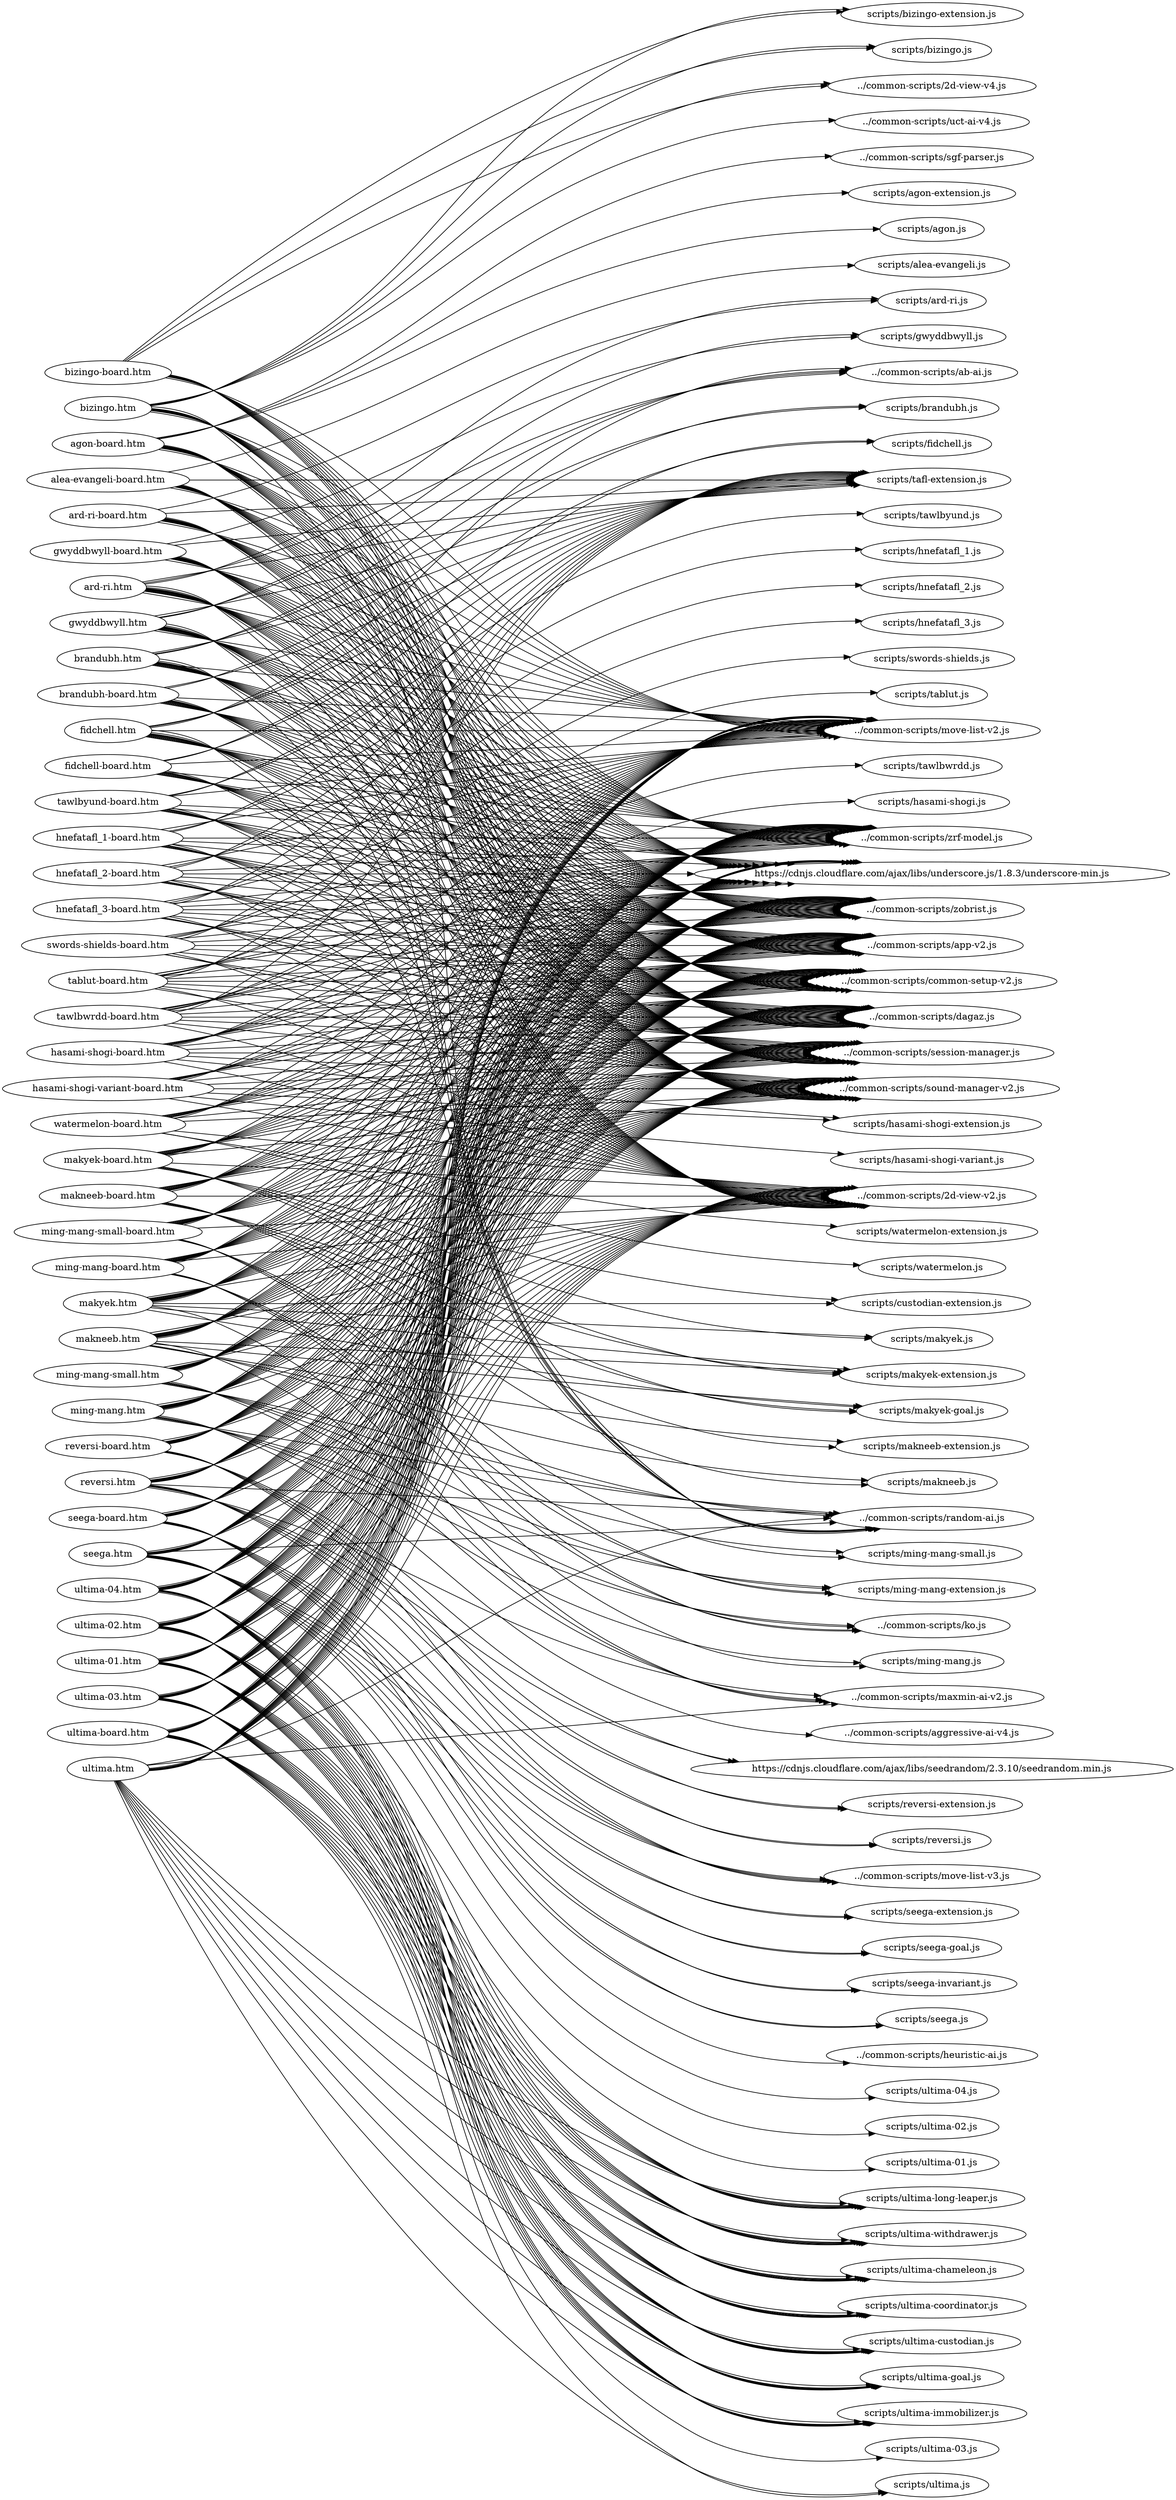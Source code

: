 digraph "graph" {
graph[ ranksep=10, rankdir = LR ];
  "agon-board.htm" -> "../common-scripts/2d-view-v2.js";
  "agon-board.htm" -> "../common-scripts/app-v2.js";
  "agon-board.htm" -> "../common-scripts/common-setup-v2.js";
  "agon-board.htm" -> "../common-scripts/dagaz.js";
  "agon-board.htm" -> "../common-scripts/move-list-v2.js";
  "agon-board.htm" -> "../common-scripts/session-manager.js";
  "agon-board.htm" -> "../common-scripts/sgf-parser.js";
  "agon-board.htm" -> "../common-scripts/sound-manager-v2.js";
  "agon-board.htm" -> "../common-scripts/zobrist.js";
  "agon-board.htm" -> "../common-scripts/zrf-model.js";
  "agon-board.htm" -> "https://cdnjs.cloudflare.com/ajax/libs/underscore.js/1.8.3/underscore-min.js";
  "agon-board.htm" -> "scripts/agon-extension.js";
  "agon-board.htm" -> "scripts/agon.js";
  "alea-evangeli-board.htm" -> "../common-scripts/2d-view-v2.js";
  "alea-evangeli-board.htm" -> "../common-scripts/app-v2.js";
  "alea-evangeli-board.htm" -> "../common-scripts/common-setup-v2.js";
  "alea-evangeli-board.htm" -> "../common-scripts/dagaz.js";
  "alea-evangeli-board.htm" -> "../common-scripts/move-list-v2.js";
  "alea-evangeli-board.htm" -> "../common-scripts/session-manager.js";
  "alea-evangeli-board.htm" -> "../common-scripts/sound-manager-v2.js";
  "alea-evangeli-board.htm" -> "../common-scripts/zobrist.js";
  "alea-evangeli-board.htm" -> "../common-scripts/zrf-model.js";
  "alea-evangeli-board.htm" -> "https://cdnjs.cloudflare.com/ajax/libs/underscore.js/1.8.3/underscore-min.js";
  "alea-evangeli-board.htm" -> "scripts/alea-evangeli.js";
  "alea-evangeli-board.htm" -> "scripts/tafl-extension.js";
  "ard-ri-board.htm" -> "../common-scripts/2d-view-v2.js";
  "ard-ri-board.htm" -> "../common-scripts/app-v2.js";
  "ard-ri-board.htm" -> "../common-scripts/common-setup-v2.js";
  "ard-ri-board.htm" -> "../common-scripts/dagaz.js";
  "ard-ri-board.htm" -> "../common-scripts/move-list-v2.js";
  "ard-ri-board.htm" -> "../common-scripts/session-manager.js";
  "ard-ri-board.htm" -> "../common-scripts/sound-manager-v2.js";
  "ard-ri-board.htm" -> "../common-scripts/zobrist.js";
  "ard-ri-board.htm" -> "../common-scripts/zrf-model.js";
  "ard-ri-board.htm" -> "https://cdnjs.cloudflare.com/ajax/libs/underscore.js/1.8.3/underscore-min.js";
  "ard-ri-board.htm" -> "scripts/ard-ri.js";
  "ard-ri-board.htm" -> "scripts/tafl-extension.js";
  "ard-ri.htm" -> "../common-scripts/2d-view-v2.js";
  "ard-ri.htm" -> "../common-scripts/ab-ai.js";
  "ard-ri.htm" -> "../common-scripts/app-v2.js";
  "ard-ri.htm" -> "../common-scripts/common-setup-v2.js";
  "ard-ri.htm" -> "../common-scripts/dagaz.js";
  "ard-ri.htm" -> "../common-scripts/move-list-v2.js";
  "ard-ri.htm" -> "../common-scripts/random-ai.js";
  "ard-ri.htm" -> "../common-scripts/session-manager.js";
  "ard-ri.htm" -> "../common-scripts/sound-manager-v2.js";
  "ard-ri.htm" -> "../common-scripts/zobrist.js";
  "ard-ri.htm" -> "../common-scripts/zrf-model.js";
  "ard-ri.htm" -> "https://cdnjs.cloudflare.com/ajax/libs/underscore.js/1.8.3/underscore-min.js";
  "ard-ri.htm" -> "scripts/ard-ri.js";
  "ard-ri.htm" -> "scripts/tafl-extension.js";
  "bizingo-board.htm" -> "../common-scripts/2d-view-v4.js";
  "bizingo-board.htm" -> "../common-scripts/app-v2.js";
  "bizingo-board.htm" -> "../common-scripts/common-setup-v2.js";
  "bizingo-board.htm" -> "../common-scripts/dagaz.js";
  "bizingo-board.htm" -> "../common-scripts/move-list-v2.js";
  "bizingo-board.htm" -> "../common-scripts/session-manager.js";
  "bizingo-board.htm" -> "../common-scripts/sound-manager-v2.js";
  "bizingo-board.htm" -> "../common-scripts/zobrist.js";
  "bizingo-board.htm" -> "../common-scripts/zrf-model.js";
  "bizingo-board.htm" -> "https://cdnjs.cloudflare.com/ajax/libs/underscore.js/1.8.3/underscore-min.js";
  "bizingo-board.htm" -> "scripts/bizingo-extension.js";
  "bizingo-board.htm" -> "scripts/bizingo.js";
  "bizingo.htm" -> "../common-scripts/2d-view-v4.js";
  "bizingo.htm" -> "../common-scripts/app-v2.js";
  "bizingo.htm" -> "../common-scripts/common-setup-v2.js";
  "bizingo.htm" -> "../common-scripts/dagaz.js";
  "bizingo.htm" -> "../common-scripts/move-list-v2.js";
  "bizingo.htm" -> "../common-scripts/random-ai.js";
  "bizingo.htm" -> "../common-scripts/session-manager.js";
  "bizingo.htm" -> "../common-scripts/sound-manager-v2.js";
  "bizingo.htm" -> "../common-scripts/uct-ai-v4.js";
  "bizingo.htm" -> "../common-scripts/zobrist.js";
  "bizingo.htm" -> "../common-scripts/zrf-model.js";
  "bizingo.htm" -> "https://cdnjs.cloudflare.com/ajax/libs/underscore.js/1.8.3/underscore-min.js";
  "bizingo.htm" -> "scripts/bizingo-extension.js";
  "bizingo.htm" -> "scripts/bizingo.js";
  "brandubh-board.htm" -> "../common-scripts/2d-view-v2.js";
  "brandubh-board.htm" -> "../common-scripts/app-v2.js";
  "brandubh-board.htm" -> "../common-scripts/common-setup-v2.js";
  "brandubh-board.htm" -> "../common-scripts/dagaz.js";
  "brandubh-board.htm" -> "../common-scripts/move-list-v2.js";
  "brandubh-board.htm" -> "../common-scripts/session-manager.js";
  "brandubh-board.htm" -> "../common-scripts/sound-manager-v2.js";
  "brandubh-board.htm" -> "../common-scripts/zobrist.js";
  "brandubh-board.htm" -> "../common-scripts/zrf-model.js";
  "brandubh-board.htm" -> "https://cdnjs.cloudflare.com/ajax/libs/underscore.js/1.8.3/underscore-min.js";
  "brandubh-board.htm" -> "scripts/brandubh.js";
  "brandubh-board.htm" -> "scripts/tafl-extension.js";
  "brandubh.htm" -> "../common-scripts/2d-view-v2.js";
  "brandubh.htm" -> "../common-scripts/ab-ai.js";
  "brandubh.htm" -> "../common-scripts/app-v2.js";
  "brandubh.htm" -> "../common-scripts/common-setup-v2.js";
  "brandubh.htm" -> "../common-scripts/dagaz.js";
  "brandubh.htm" -> "../common-scripts/move-list-v2.js";
  "brandubh.htm" -> "../common-scripts/random-ai.js";
  "brandubh.htm" -> "../common-scripts/session-manager.js";
  "brandubh.htm" -> "../common-scripts/sound-manager-v2.js";
  "brandubh.htm" -> "../common-scripts/zobrist.js";
  "brandubh.htm" -> "../common-scripts/zrf-model.js";
  "brandubh.htm" -> "https://cdnjs.cloudflare.com/ajax/libs/underscore.js/1.8.3/underscore-min.js";
  "brandubh.htm" -> "scripts/brandubh.js";
  "brandubh.htm" -> "scripts/tafl-extension.js";
  "fidchell-board.htm" -> "../common-scripts/2d-view-v2.js";
  "fidchell-board.htm" -> "../common-scripts/app-v2.js";
  "fidchell-board.htm" -> "../common-scripts/common-setup-v2.js";
  "fidchell-board.htm" -> "../common-scripts/dagaz.js";
  "fidchell-board.htm" -> "../common-scripts/move-list-v2.js";
  "fidchell-board.htm" -> "../common-scripts/session-manager.js";
  "fidchell-board.htm" -> "../common-scripts/sound-manager-v2.js";
  "fidchell-board.htm" -> "../common-scripts/zobrist.js";
  "fidchell-board.htm" -> "../common-scripts/zrf-model.js";
  "fidchell-board.htm" -> "https://cdnjs.cloudflare.com/ajax/libs/underscore.js/1.8.3/underscore-min.js";
  "fidchell-board.htm" -> "scripts/fidchell.js";
  "fidchell-board.htm" -> "scripts/tafl-extension.js";
  "fidchell.htm" -> "../common-scripts/2d-view-v2.js";
  "fidchell.htm" -> "../common-scripts/ab-ai.js";
  "fidchell.htm" -> "../common-scripts/app-v2.js";
  "fidchell.htm" -> "../common-scripts/common-setup-v2.js";
  "fidchell.htm" -> "../common-scripts/dagaz.js";
  "fidchell.htm" -> "../common-scripts/move-list-v2.js";
  "fidchell.htm" -> "../common-scripts/random-ai.js";
  "fidchell.htm" -> "../common-scripts/session-manager.js";
  "fidchell.htm" -> "../common-scripts/sound-manager-v2.js";
  "fidchell.htm" -> "../common-scripts/zobrist.js";
  "fidchell.htm" -> "../common-scripts/zrf-model.js";
  "fidchell.htm" -> "https://cdnjs.cloudflare.com/ajax/libs/underscore.js/1.8.3/underscore-min.js";
  "fidchell.htm" -> "scripts/fidchell.js";
  "fidchell.htm" -> "scripts/tafl-extension.js";
  "gwyddbwyll-board.htm" -> "../common-scripts/2d-view-v2.js";
  "gwyddbwyll-board.htm" -> "../common-scripts/app-v2.js";
  "gwyddbwyll-board.htm" -> "../common-scripts/common-setup-v2.js";
  "gwyddbwyll-board.htm" -> "../common-scripts/dagaz.js";
  "gwyddbwyll-board.htm" -> "../common-scripts/move-list-v2.js";
  "gwyddbwyll-board.htm" -> "../common-scripts/session-manager.js";
  "gwyddbwyll-board.htm" -> "../common-scripts/sound-manager-v2.js";
  "gwyddbwyll-board.htm" -> "../common-scripts/zobrist.js";
  "gwyddbwyll-board.htm" -> "../common-scripts/zrf-model.js";
  "gwyddbwyll-board.htm" -> "https://cdnjs.cloudflare.com/ajax/libs/underscore.js/1.8.3/underscore-min.js";
  "gwyddbwyll-board.htm" -> "scripts/gwyddbwyll.js";
  "gwyddbwyll-board.htm" -> "scripts/tafl-extension.js";
  "gwyddbwyll.htm" -> "../common-scripts/2d-view-v2.js";
  "gwyddbwyll.htm" -> "../common-scripts/ab-ai.js";
  "gwyddbwyll.htm" -> "../common-scripts/app-v2.js";
  "gwyddbwyll.htm" -> "../common-scripts/common-setup-v2.js";
  "gwyddbwyll.htm" -> "../common-scripts/dagaz.js";
  "gwyddbwyll.htm" -> "../common-scripts/move-list-v2.js";
  "gwyddbwyll.htm" -> "../common-scripts/random-ai.js";
  "gwyddbwyll.htm" -> "../common-scripts/session-manager.js";
  "gwyddbwyll.htm" -> "../common-scripts/sound-manager-v2.js";
  "gwyddbwyll.htm" -> "../common-scripts/zobrist.js";
  "gwyddbwyll.htm" -> "../common-scripts/zrf-model.js";
  "gwyddbwyll.htm" -> "https://cdnjs.cloudflare.com/ajax/libs/underscore.js/1.8.3/underscore-min.js";
  "gwyddbwyll.htm" -> "scripts/gwyddbwyll.js";
  "gwyddbwyll.htm" -> "scripts/tafl-extension.js";
  "hasami-shogi-board.htm" -> "../common-scripts/2d-view-v2.js";
  "hasami-shogi-board.htm" -> "../common-scripts/app-v2.js";
  "hasami-shogi-board.htm" -> "../common-scripts/common-setup-v2.js";
  "hasami-shogi-board.htm" -> "../common-scripts/dagaz.js";
  "hasami-shogi-board.htm" -> "../common-scripts/move-list-v2.js";
  "hasami-shogi-board.htm" -> "../common-scripts/session-manager.js";
  "hasami-shogi-board.htm" -> "../common-scripts/sound-manager-v2.js";
  "hasami-shogi-board.htm" -> "../common-scripts/zobrist.js";
  "hasami-shogi-board.htm" -> "../common-scripts/zrf-model.js";
  "hasami-shogi-board.htm" -> "https://cdnjs.cloudflare.com/ajax/libs/underscore.js/1.8.3/underscore-min.js";
  "hasami-shogi-board.htm" -> "scripts/hasami-shogi-extension.js";
  "hasami-shogi-board.htm" -> "scripts/hasami-shogi.js";
  "hasami-shogi-variant-board.htm" -> "../common-scripts/2d-view-v2.js";
  "hasami-shogi-variant-board.htm" -> "../common-scripts/app-v2.js";
  "hasami-shogi-variant-board.htm" -> "../common-scripts/common-setup-v2.js";
  "hasami-shogi-variant-board.htm" -> "../common-scripts/dagaz.js";
  "hasami-shogi-variant-board.htm" -> "../common-scripts/move-list-v2.js";
  "hasami-shogi-variant-board.htm" -> "../common-scripts/session-manager.js";
  "hasami-shogi-variant-board.htm" -> "../common-scripts/sound-manager-v2.js";
  "hasami-shogi-variant-board.htm" -> "../common-scripts/zobrist.js";
  "hasami-shogi-variant-board.htm" -> "../common-scripts/zrf-model.js";
  "hasami-shogi-variant-board.htm" -> "https://cdnjs.cloudflare.com/ajax/libs/underscore.js/1.8.3/underscore-min.js";
  "hasami-shogi-variant-board.htm" -> "scripts/hasami-shogi-extension.js";
  "hasami-shogi-variant-board.htm" -> "scripts/hasami-shogi-variant.js";
  "hnefatafl_1-board.htm" -> "../common-scripts/2d-view-v2.js";
  "hnefatafl_1-board.htm" -> "../common-scripts/app-v2.js";
  "hnefatafl_1-board.htm" -> "../common-scripts/common-setup-v2.js";
  "hnefatafl_1-board.htm" -> "../common-scripts/dagaz.js";
  "hnefatafl_1-board.htm" -> "../common-scripts/move-list-v2.js";
  "hnefatafl_1-board.htm" -> "../common-scripts/session-manager.js";
  "hnefatafl_1-board.htm" -> "../common-scripts/sound-manager-v2.js";
  "hnefatafl_1-board.htm" -> "../common-scripts/zobrist.js";
  "hnefatafl_1-board.htm" -> "../common-scripts/zrf-model.js";
  "hnefatafl_1-board.htm" -> "https://cdnjs.cloudflare.com/ajax/libs/underscore.js/1.8.3/underscore-min.js";
  "hnefatafl_1-board.htm" -> "scripts/hnefatafl_1.js";
  "hnefatafl_1-board.htm" -> "scripts/tafl-extension.js";
  "hnefatafl_2-board.htm" -> "../common-scripts/2d-view-v2.js";
  "hnefatafl_2-board.htm" -> "../common-scripts/app-v2.js";
  "hnefatafl_2-board.htm" -> "../common-scripts/common-setup-v2.js";
  "hnefatafl_2-board.htm" -> "../common-scripts/dagaz.js";
  "hnefatafl_2-board.htm" -> "../common-scripts/move-list-v2.js";
  "hnefatafl_2-board.htm" -> "../common-scripts/session-manager.js";
  "hnefatafl_2-board.htm" -> "../common-scripts/sound-manager-v2.js";
  "hnefatafl_2-board.htm" -> "../common-scripts/zobrist.js";
  "hnefatafl_2-board.htm" -> "../common-scripts/zrf-model.js";
  "hnefatafl_2-board.htm" -> "https://cdnjs.cloudflare.com/ajax/libs/underscore.js/1.8.3/underscore-min.js";
  "hnefatafl_2-board.htm" -> "scripts/hnefatafl_2.js";
  "hnefatafl_2-board.htm" -> "scripts/tafl-extension.js";
  "hnefatafl_3-board.htm" -> "../common-scripts/2d-view-v2.js";
  "hnefatafl_3-board.htm" -> "../common-scripts/app-v2.js";
  "hnefatafl_3-board.htm" -> "../common-scripts/common-setup-v2.js";
  "hnefatafl_3-board.htm" -> "../common-scripts/dagaz.js";
  "hnefatafl_3-board.htm" -> "../common-scripts/move-list-v2.js";
  "hnefatafl_3-board.htm" -> "../common-scripts/session-manager.js";
  "hnefatafl_3-board.htm" -> "../common-scripts/sound-manager-v2.js";
  "hnefatafl_3-board.htm" -> "../common-scripts/zobrist.js";
  "hnefatafl_3-board.htm" -> "../common-scripts/zrf-model.js";
  "hnefatafl_3-board.htm" -> "https://cdnjs.cloudflare.com/ajax/libs/underscore.js/1.8.3/underscore-min.js";
  "hnefatafl_3-board.htm" -> "scripts/hnefatafl_3.js";
  "hnefatafl_3-board.htm" -> "scripts/tafl-extension.js";
  "makneeb-board.htm" -> "../common-scripts/2d-view-v2.js";
  "makneeb-board.htm" -> "../common-scripts/app-v2.js";
  "makneeb-board.htm" -> "../common-scripts/common-setup-v2.js";
  "makneeb-board.htm" -> "../common-scripts/dagaz.js";
  "makneeb-board.htm" -> "../common-scripts/move-list-v2.js";
  "makneeb-board.htm" -> "../common-scripts/session-manager.js";
  "makneeb-board.htm" -> "../common-scripts/sound-manager-v2.js";
  "makneeb-board.htm" -> "../common-scripts/zobrist.js";
  "makneeb-board.htm" -> "../common-scripts/zrf-model.js";
  "makneeb-board.htm" -> "https://cdnjs.cloudflare.com/ajax/libs/underscore.js/1.8.3/underscore-min.js";
  "makneeb-board.htm" -> "scripts/makneeb-extension.js";
  "makneeb-board.htm" -> "scripts/makneeb.js";
  "makneeb-board.htm" -> "scripts/makyek-extension.js";
  "makneeb-board.htm" -> "scripts/makyek-goal.js";
  "makneeb.htm" -> "../common-scripts/2d-view-v2.js";
  "makneeb.htm" -> "../common-scripts/app-v2.js";
  "makneeb.htm" -> "../common-scripts/common-setup-v2.js";
  "makneeb.htm" -> "../common-scripts/dagaz.js";
  "makneeb.htm" -> "../common-scripts/maxmin-ai-v2.js";
  "makneeb.htm" -> "../common-scripts/move-list-v2.js";
  "makneeb.htm" -> "../common-scripts/random-ai.js";
  "makneeb.htm" -> "../common-scripts/session-manager.js";
  "makneeb.htm" -> "../common-scripts/sound-manager-v2.js";
  "makneeb.htm" -> "../common-scripts/zobrist.js";
  "makneeb.htm" -> "../common-scripts/zrf-model.js";
  "makneeb.htm" -> "https://cdnjs.cloudflare.com/ajax/libs/underscore.js/1.8.3/underscore-min.js";
  "makneeb.htm" -> "scripts/makneeb-extension.js";
  "makneeb.htm" -> "scripts/makneeb.js";
  "makneeb.htm" -> "scripts/makyek-extension.js";
  "makneeb.htm" -> "scripts/makyek-goal.js";
  "makyek-board.htm" -> "../common-scripts/2d-view-v2.js";
  "makyek-board.htm" -> "../common-scripts/app-v2.js";
  "makyek-board.htm" -> "../common-scripts/common-setup-v2.js";
  "makyek-board.htm" -> "../common-scripts/dagaz.js";
  "makyek-board.htm" -> "../common-scripts/move-list-v2.js";
  "makyek-board.htm" -> "../common-scripts/session-manager.js";
  "makyek-board.htm" -> "../common-scripts/sound-manager-v2.js";
  "makyek-board.htm" -> "../common-scripts/zobrist.js";
  "makyek-board.htm" -> "../common-scripts/zrf-model.js";
  "makyek-board.htm" -> "https://cdnjs.cloudflare.com/ajax/libs/underscore.js/1.8.3/underscore-min.js";
  "makyek-board.htm" -> "scripts/custodian-extension.js";
  "makyek-board.htm" -> "scripts/makyek-extension.js";
  "makyek-board.htm" -> "scripts/makyek-goal.js";
  "makyek-board.htm" -> "scripts/makyek.js";
  "makyek.htm" -> "../common-scripts/2d-view-v2.js";
  "makyek.htm" -> "../common-scripts/app-v2.js";
  "makyek.htm" -> "../common-scripts/common-setup-v2.js";
  "makyek.htm" -> "../common-scripts/dagaz.js";
  "makyek.htm" -> "../common-scripts/maxmin-ai-v2.js";
  "makyek.htm" -> "../common-scripts/move-list-v2.js";
  "makyek.htm" -> "../common-scripts/session-manager.js";
  "makyek.htm" -> "../common-scripts/sound-manager-v2.js";
  "makyek.htm" -> "../common-scripts/zobrist.js";
  "makyek.htm" -> "../common-scripts/zrf-model.js";
  "makyek.htm" -> "https://cdnjs.cloudflare.com/ajax/libs/underscore.js/1.8.3/underscore-min.js";
  "makyek.htm" -> "scripts/custodian-extension.js";
  "makyek.htm" -> "scripts/makyek-extension.js";
  "makyek.htm" -> "scripts/makyek-goal.js";
  "makyek.htm" -> "scripts/makyek.js";
  "ming-mang-board.htm" -> "../common-scripts/2d-view-v2.js";
  "ming-mang-board.htm" -> "../common-scripts/app-v2.js";
  "ming-mang-board.htm" -> "../common-scripts/common-setup-v2.js";
  "ming-mang-board.htm" -> "../common-scripts/dagaz.js";
  "ming-mang-board.htm" -> "../common-scripts/ko.js";
  "ming-mang-board.htm" -> "../common-scripts/move-list-v2.js";
  "ming-mang-board.htm" -> "../common-scripts/session-manager.js";
  "ming-mang-board.htm" -> "../common-scripts/sound-manager-v2.js";
  "ming-mang-board.htm" -> "../common-scripts/zobrist.js";
  "ming-mang-board.htm" -> "../common-scripts/zrf-model.js";
  "ming-mang-board.htm" -> "https://cdnjs.cloudflare.com/ajax/libs/underscore.js/1.8.3/underscore-min.js";
  "ming-mang-board.htm" -> "scripts/ming-mang-extension.js";
  "ming-mang-board.htm" -> "scripts/ming-mang.js";
  "ming-mang-small-board.htm" -> "../common-scripts/2d-view-v2.js";
  "ming-mang-small-board.htm" -> "../common-scripts/app-v2.js";
  "ming-mang-small-board.htm" -> "../common-scripts/common-setup-v2.js";
  "ming-mang-small-board.htm" -> "../common-scripts/dagaz.js";
  "ming-mang-small-board.htm" -> "../common-scripts/ko.js";
  "ming-mang-small-board.htm" -> "../common-scripts/move-list-v2.js";
  "ming-mang-small-board.htm" -> "../common-scripts/session-manager.js";
  "ming-mang-small-board.htm" -> "../common-scripts/sound-manager-v2.js";
  "ming-mang-small-board.htm" -> "../common-scripts/zobrist.js";
  "ming-mang-small-board.htm" -> "../common-scripts/zrf-model.js";
  "ming-mang-small-board.htm" -> "https://cdnjs.cloudflare.com/ajax/libs/underscore.js/1.8.3/underscore-min.js";
  "ming-mang-small-board.htm" -> "scripts/ming-mang-extension.js";
  "ming-mang-small-board.htm" -> "scripts/ming-mang-small.js";
  "ming-mang-small.htm" -> "../common-scripts/2d-view-v2.js";
  "ming-mang-small.htm" -> "../common-scripts/app-v2.js";
  "ming-mang-small.htm" -> "../common-scripts/common-setup-v2.js";
  "ming-mang-small.htm" -> "../common-scripts/dagaz.js";
  "ming-mang-small.htm" -> "../common-scripts/ko.js";
  "ming-mang-small.htm" -> "../common-scripts/maxmin-ai-v2.js";
  "ming-mang-small.htm" -> "../common-scripts/move-list-v2.js";
  "ming-mang-small.htm" -> "../common-scripts/random-ai.js";
  "ming-mang-small.htm" -> "../common-scripts/session-manager.js";
  "ming-mang-small.htm" -> "../common-scripts/sound-manager-v2.js";
  "ming-mang-small.htm" -> "../common-scripts/zobrist.js";
  "ming-mang-small.htm" -> "../common-scripts/zrf-model.js";
  "ming-mang-small.htm" -> "https://cdnjs.cloudflare.com/ajax/libs/underscore.js/1.8.3/underscore-min.js";
  "ming-mang-small.htm" -> "scripts/ming-mang-extension.js";
  "ming-mang-small.htm" -> "scripts/ming-mang-small.js";
  "ming-mang.htm" -> "../common-scripts/2d-view-v2.js";
  "ming-mang.htm" -> "../common-scripts/aggressive-ai-v4.js";
  "ming-mang.htm" -> "../common-scripts/app-v2.js";
  "ming-mang.htm" -> "../common-scripts/common-setup-v2.js";
  "ming-mang.htm" -> "../common-scripts/dagaz.js";
  "ming-mang.htm" -> "../common-scripts/ko.js";
  "ming-mang.htm" -> "../common-scripts/move-list-v2.js";
  "ming-mang.htm" -> "../common-scripts/random-ai.js";
  "ming-mang.htm" -> "../common-scripts/session-manager.js";
  "ming-mang.htm" -> "../common-scripts/sound-manager-v2.js";
  "ming-mang.htm" -> "../common-scripts/zobrist.js";
  "ming-mang.htm" -> "../common-scripts/zrf-model.js";
  "ming-mang.htm" -> "https://cdnjs.cloudflare.com/ajax/libs/underscore.js/1.8.3/underscore-min.js";
  "ming-mang.htm" -> "scripts/ming-mang-extension.js";
  "ming-mang.htm" -> "scripts/ming-mang.js";
  "reversi-board.htm" -> "../common-scripts/2d-view-v2.js";
  "reversi-board.htm" -> "../common-scripts/app-v2.js";
  "reversi-board.htm" -> "../common-scripts/common-setup-v2.js";
  "reversi-board.htm" -> "../common-scripts/dagaz.js";
  "reversi-board.htm" -> "../common-scripts/move-list-v3.js";
  "reversi-board.htm" -> "../common-scripts/session-manager.js";
  "reversi-board.htm" -> "../common-scripts/sound-manager-v2.js";
  "reversi-board.htm" -> "../common-scripts/zobrist.js";
  "reversi-board.htm" -> "../common-scripts/zrf-model.js";
  "reversi-board.htm" -> "https://cdnjs.cloudflare.com/ajax/libs/seedrandom/2.3.10/seedrandom.min.js";
  "reversi-board.htm" -> "https://cdnjs.cloudflare.com/ajax/libs/underscore.js/1.8.3/underscore-min.js";
  "reversi-board.htm" -> "scripts/reversi-extension.js";
  "reversi-board.htm" -> "scripts/reversi.js";
  "reversi.htm" -> "../common-scripts/2d-view-v2.js";
  "reversi.htm" -> "../common-scripts/app-v2.js";
  "reversi.htm" -> "../common-scripts/common-setup-v2.js";
  "reversi.htm" -> "../common-scripts/dagaz.js";
  "reversi.htm" -> "../common-scripts/maxmin-ai-v2.js";
  "reversi.htm" -> "../common-scripts/move-list-v3.js";
  "reversi.htm" -> "../common-scripts/random-ai.js";
  "reversi.htm" -> "../common-scripts/session-manager.js";
  "reversi.htm" -> "../common-scripts/sound-manager-v2.js";
  "reversi.htm" -> "../common-scripts/zobrist.js";
  "reversi.htm" -> "../common-scripts/zrf-model.js";
  "reversi.htm" -> "https://cdnjs.cloudflare.com/ajax/libs/seedrandom/2.3.10/seedrandom.min.js";
  "reversi.htm" -> "https://cdnjs.cloudflare.com/ajax/libs/underscore.js/1.8.3/underscore-min.js";
  "reversi.htm" -> "scripts/reversi-extension.js";
  "reversi.htm" -> "scripts/reversi.js";
  "seega-board.htm" -> "../common-scripts/2d-view-v2.js";
  "seega-board.htm" -> "../common-scripts/app-v2.js";
  "seega-board.htm" -> "../common-scripts/common-setup-v2.js";
  "seega-board.htm" -> "../common-scripts/dagaz.js";
  "seega-board.htm" -> "../common-scripts/move-list-v3.js";
  "seega-board.htm" -> "../common-scripts/session-manager.js";
  "seega-board.htm" -> "../common-scripts/sound-manager-v2.js";
  "seega-board.htm" -> "../common-scripts/zobrist.js";
  "seega-board.htm" -> "../common-scripts/zrf-model.js";
  "seega-board.htm" -> "https://cdnjs.cloudflare.com/ajax/libs/underscore.js/1.8.3/underscore-min.js";
  "seega-board.htm" -> "scripts/seega-extension.js";
  "seega-board.htm" -> "scripts/seega-goal.js";
  "seega-board.htm" -> "scripts/seega-invariant.js";
  "seega-board.htm" -> "scripts/seega.js";
  "seega.htm" -> "../common-scripts/2d-view-v2.js";
  "seega.htm" -> "../common-scripts/app-v2.js";
  "seega.htm" -> "../common-scripts/common-setup-v2.js";
  "seega.htm" -> "../common-scripts/dagaz.js";
  "seega.htm" -> "../common-scripts/heuristic-ai.js";
  "seega.htm" -> "../common-scripts/move-list-v3.js";
  "seega.htm" -> "../common-scripts/random-ai.js";
  "seega.htm" -> "../common-scripts/session-manager.js";
  "seega.htm" -> "../common-scripts/sound-manager-v2.js";
  "seega.htm" -> "../common-scripts/zobrist.js";
  "seega.htm" -> "../common-scripts/zrf-model.js";
  "seega.htm" -> "https://cdnjs.cloudflare.com/ajax/libs/underscore.js/1.8.3/underscore-min.js";
  "seega.htm" -> "scripts/seega-extension.js";
  "seega.htm" -> "scripts/seega-goal.js";
  "seega.htm" -> "scripts/seega-invariant.js";
  "seega.htm" -> "scripts/seega.js";
  "swords-shields-board.htm" -> "../common-scripts/2d-view-v2.js";
  "swords-shields-board.htm" -> "../common-scripts/app-v2.js";
  "swords-shields-board.htm" -> "../common-scripts/common-setup-v2.js";
  "swords-shields-board.htm" -> "../common-scripts/dagaz.js";
  "swords-shields-board.htm" -> "../common-scripts/move-list-v2.js";
  "swords-shields-board.htm" -> "../common-scripts/session-manager.js";
  "swords-shields-board.htm" -> "../common-scripts/sound-manager-v2.js";
  "swords-shields-board.htm" -> "../common-scripts/zobrist.js";
  "swords-shields-board.htm" -> "../common-scripts/zrf-model.js";
  "swords-shields-board.htm" -> "https://cdnjs.cloudflare.com/ajax/libs/underscore.js/1.8.3/underscore-min.js";
  "swords-shields-board.htm" -> "scripts/swords-shields.js";
  "swords-shields-board.htm" -> "scripts/tafl-extension.js";
  "tablut-board.htm" -> "../common-scripts/2d-view-v2.js";
  "tablut-board.htm" -> "../common-scripts/app-v2.js";
  "tablut-board.htm" -> "../common-scripts/common-setup-v2.js";
  "tablut-board.htm" -> "../common-scripts/dagaz.js";
  "tablut-board.htm" -> "../common-scripts/move-list-v2.js";
  "tablut-board.htm" -> "../common-scripts/session-manager.js";
  "tablut-board.htm" -> "../common-scripts/sound-manager-v2.js";
  "tablut-board.htm" -> "../common-scripts/zobrist.js";
  "tablut-board.htm" -> "../common-scripts/zrf-model.js";
  "tablut-board.htm" -> "https://cdnjs.cloudflare.com/ajax/libs/underscore.js/1.8.3/underscore-min.js";
  "tablut-board.htm" -> "scripts/tablut.js";
  "tablut-board.htm" -> "scripts/tafl-extension.js";
  "tawlbwrdd-board.htm" -> "../common-scripts/2d-view-v2.js";
  "tawlbwrdd-board.htm" -> "../common-scripts/app-v2.js";
  "tawlbwrdd-board.htm" -> "../common-scripts/common-setup-v2.js";
  "tawlbwrdd-board.htm" -> "../common-scripts/dagaz.js";
  "tawlbwrdd-board.htm" -> "../common-scripts/move-list-v2.js";
  "tawlbwrdd-board.htm" -> "../common-scripts/session-manager.js";
  "tawlbwrdd-board.htm" -> "../common-scripts/sound-manager-v2.js";
  "tawlbwrdd-board.htm" -> "../common-scripts/zobrist.js";
  "tawlbwrdd-board.htm" -> "../common-scripts/zrf-model.js";
  "tawlbwrdd-board.htm" -> "https://cdnjs.cloudflare.com/ajax/libs/underscore.js/1.8.3/underscore-min.js";
  "tawlbwrdd-board.htm" -> "scripts/tafl-extension.js";
  "tawlbwrdd-board.htm" -> "scripts/tawlbwrdd.js";
  "tawlbyund-board.htm" -> "../common-scripts/2d-view-v2.js";
  "tawlbyund-board.htm" -> "../common-scripts/app-v2.js";
  "tawlbyund-board.htm" -> "../common-scripts/common-setup-v2.js";
  "tawlbyund-board.htm" -> "../common-scripts/dagaz.js";
  "tawlbyund-board.htm" -> "../common-scripts/move-list-v2.js";
  "tawlbyund-board.htm" -> "../common-scripts/session-manager.js";
  "tawlbyund-board.htm" -> "../common-scripts/sound-manager-v2.js";
  "tawlbyund-board.htm" -> "../common-scripts/zobrist.js";
  "tawlbyund-board.htm" -> "../common-scripts/zrf-model.js";
  "tawlbyund-board.htm" -> "https://cdnjs.cloudflare.com/ajax/libs/underscore.js/1.8.3/underscore-min.js";
  "tawlbyund-board.htm" -> "scripts/tafl-extension.js";
  "tawlbyund-board.htm" -> "scripts/tawlbyund.js";
  "ultima-01.htm" -> "../common-scripts/2d-view-v2.js";
  "ultima-01.htm" -> "../common-scripts/app-v2.js";
  "ultima-01.htm" -> "../common-scripts/common-setup-v2.js";
  "ultima-01.htm" -> "../common-scripts/dagaz.js";
  "ultima-01.htm" -> "../common-scripts/move-list-v2.js";
  "ultima-01.htm" -> "../common-scripts/session-manager.js";
  "ultima-01.htm" -> "../common-scripts/sound-manager-v2.js";
  "ultima-01.htm" -> "../common-scripts/zobrist.js";
  "ultima-01.htm" -> "../common-scripts/zrf-model.js";
  "ultima-01.htm" -> "https://cdnjs.cloudflare.com/ajax/libs/underscore.js/1.8.3/underscore-min.js";
  "ultima-01.htm" -> "scripts/ultima-01.js";
  "ultima-01.htm" -> "scripts/ultima-chameleon.js";
  "ultima-01.htm" -> "scripts/ultima-coordinator.js";
  "ultima-01.htm" -> "scripts/ultima-custodian.js";
  "ultima-01.htm" -> "scripts/ultima-goal.js";
  "ultima-01.htm" -> "scripts/ultima-immobilizer.js";
  "ultima-01.htm" -> "scripts/ultima-long-leaper.js";
  "ultima-01.htm" -> "scripts/ultima-withdrawer.js";
  "ultima-02.htm" -> "../common-scripts/2d-view-v2.js";
  "ultima-02.htm" -> "../common-scripts/app-v2.js";
  "ultima-02.htm" -> "../common-scripts/common-setup-v2.js";
  "ultima-02.htm" -> "../common-scripts/dagaz.js";
  "ultima-02.htm" -> "../common-scripts/move-list-v2.js";
  "ultima-02.htm" -> "../common-scripts/session-manager.js";
  "ultima-02.htm" -> "../common-scripts/sound-manager-v2.js";
  "ultima-02.htm" -> "../common-scripts/zobrist.js";
  "ultima-02.htm" -> "../common-scripts/zrf-model.js";
  "ultima-02.htm" -> "https://cdnjs.cloudflare.com/ajax/libs/underscore.js/1.8.3/underscore-min.js";
  "ultima-02.htm" -> "scripts/ultima-02.js";
  "ultima-02.htm" -> "scripts/ultima-chameleon.js";
  "ultima-02.htm" -> "scripts/ultima-coordinator.js";
  "ultima-02.htm" -> "scripts/ultima-custodian.js";
  "ultima-02.htm" -> "scripts/ultima-goal.js";
  "ultima-02.htm" -> "scripts/ultima-immobilizer.js";
  "ultima-02.htm" -> "scripts/ultima-long-leaper.js";
  "ultima-02.htm" -> "scripts/ultima-withdrawer.js";
  "ultima-03.htm" -> "../common-scripts/2d-view-v2.js";
  "ultima-03.htm" -> "../common-scripts/app-v2.js";
  "ultima-03.htm" -> "../common-scripts/common-setup-v2.js";
  "ultima-03.htm" -> "../common-scripts/dagaz.js";
  "ultima-03.htm" -> "../common-scripts/move-list-v2.js";
  "ultima-03.htm" -> "../common-scripts/session-manager.js";
  "ultima-03.htm" -> "../common-scripts/sound-manager-v2.js";
  "ultima-03.htm" -> "../common-scripts/zobrist.js";
  "ultima-03.htm" -> "../common-scripts/zrf-model.js";
  "ultima-03.htm" -> "https://cdnjs.cloudflare.com/ajax/libs/underscore.js/1.8.3/underscore-min.js";
  "ultima-03.htm" -> "scripts/ultima-03.js";
  "ultima-03.htm" -> "scripts/ultima-chameleon.js";
  "ultima-03.htm" -> "scripts/ultima-coordinator.js";
  "ultima-03.htm" -> "scripts/ultima-custodian.js";
  "ultima-03.htm" -> "scripts/ultima-goal.js";
  "ultima-03.htm" -> "scripts/ultima-immobilizer.js";
  "ultima-03.htm" -> "scripts/ultima-long-leaper.js";
  "ultima-03.htm" -> "scripts/ultima-withdrawer.js";
  "ultima-04.htm" -> "../common-scripts/2d-view-v2.js";
  "ultima-04.htm" -> "../common-scripts/app-v2.js";
  "ultima-04.htm" -> "../common-scripts/common-setup-v2.js";
  "ultima-04.htm" -> "../common-scripts/dagaz.js";
  "ultima-04.htm" -> "../common-scripts/move-list-v2.js";
  "ultima-04.htm" -> "../common-scripts/session-manager.js";
  "ultima-04.htm" -> "../common-scripts/sound-manager-v2.js";
  "ultima-04.htm" -> "../common-scripts/zobrist.js";
  "ultima-04.htm" -> "../common-scripts/zrf-model.js";
  "ultima-04.htm" -> "https://cdnjs.cloudflare.com/ajax/libs/underscore.js/1.8.3/underscore-min.js";
  "ultima-04.htm" -> "scripts/ultima-04.js";
  "ultima-04.htm" -> "scripts/ultima-chameleon.js";
  "ultima-04.htm" -> "scripts/ultima-coordinator.js";
  "ultima-04.htm" -> "scripts/ultima-custodian.js";
  "ultima-04.htm" -> "scripts/ultima-goal.js";
  "ultima-04.htm" -> "scripts/ultima-immobilizer.js";
  "ultima-04.htm" -> "scripts/ultima-long-leaper.js";
  "ultima-04.htm" -> "scripts/ultima-withdrawer.js";
  "ultima-board.htm" -> "../common-scripts/2d-view-v2.js";
  "ultima-board.htm" -> "../common-scripts/app-v2.js";
  "ultima-board.htm" -> "../common-scripts/common-setup-v2.js";
  "ultima-board.htm" -> "../common-scripts/dagaz.js";
  "ultima-board.htm" -> "../common-scripts/move-list-v2.js";
  "ultima-board.htm" -> "../common-scripts/session-manager.js";
  "ultima-board.htm" -> "../common-scripts/sound-manager-v2.js";
  "ultima-board.htm" -> "../common-scripts/zobrist.js";
  "ultima-board.htm" -> "../common-scripts/zrf-model.js";
  "ultima-board.htm" -> "https://cdnjs.cloudflare.com/ajax/libs/underscore.js/1.8.3/underscore-min.js";
  "ultima-board.htm" -> "scripts/ultima-chameleon.js";
  "ultima-board.htm" -> "scripts/ultima-coordinator.js";
  "ultima-board.htm" -> "scripts/ultima-custodian.js";
  "ultima-board.htm" -> "scripts/ultima-goal.js";
  "ultima-board.htm" -> "scripts/ultima-immobilizer.js";
  "ultima-board.htm" -> "scripts/ultima-long-leaper.js";
  "ultima-board.htm" -> "scripts/ultima-withdrawer.js";
  "ultima-board.htm" -> "scripts/ultima.js";
  "ultima.htm" -> "../common-scripts/2d-view-v2.js";
  "ultima.htm" -> "../common-scripts/app-v2.js";
  "ultima.htm" -> "../common-scripts/common-setup-v2.js";
  "ultima.htm" -> "../common-scripts/dagaz.js";
  "ultima.htm" -> "../common-scripts/maxmin-ai-v2.js";
  "ultima.htm" -> "../common-scripts/move-list-v2.js";
  "ultima.htm" -> "../common-scripts/random-ai.js";
  "ultima.htm" -> "../common-scripts/session-manager.js";
  "ultima.htm" -> "../common-scripts/sound-manager-v2.js";
  "ultima.htm" -> "../common-scripts/zobrist.js";
  "ultima.htm" -> "../common-scripts/zrf-model.js";
  "ultima.htm" -> "https://cdnjs.cloudflare.com/ajax/libs/underscore.js/1.8.3/underscore-min.js";
  "ultima.htm" -> "scripts/ultima-chameleon.js";
  "ultima.htm" -> "scripts/ultima-coordinator.js";
  "ultima.htm" -> "scripts/ultima-custodian.js";
  "ultima.htm" -> "scripts/ultima-goal.js";
  "ultima.htm" -> "scripts/ultima-immobilizer.js";
  "ultima.htm" -> "scripts/ultima-long-leaper.js";
  "ultima.htm" -> "scripts/ultima-withdrawer.js";
  "ultima.htm" -> "scripts/ultima.js";
  "watermelon-board.htm" -> "../common-scripts/2d-view-v2.js";
  "watermelon-board.htm" -> "../common-scripts/app-v2.js";
  "watermelon-board.htm" -> "../common-scripts/common-setup-v2.js";
  "watermelon-board.htm" -> "../common-scripts/dagaz.js";
  "watermelon-board.htm" -> "../common-scripts/move-list-v2.js";
  "watermelon-board.htm" -> "../common-scripts/session-manager.js";
  "watermelon-board.htm" -> "../common-scripts/sound-manager-v2.js";
  "watermelon-board.htm" -> "../common-scripts/zobrist.js";
  "watermelon-board.htm" -> "../common-scripts/zrf-model.js";
  "watermelon-board.htm" -> "https://cdnjs.cloudflare.com/ajax/libs/underscore.js/1.8.3/underscore-min.js";
  "watermelon-board.htm" -> "scripts/watermelon-extension.js";
  "watermelon-board.htm" -> "scripts/watermelon.js";
}

